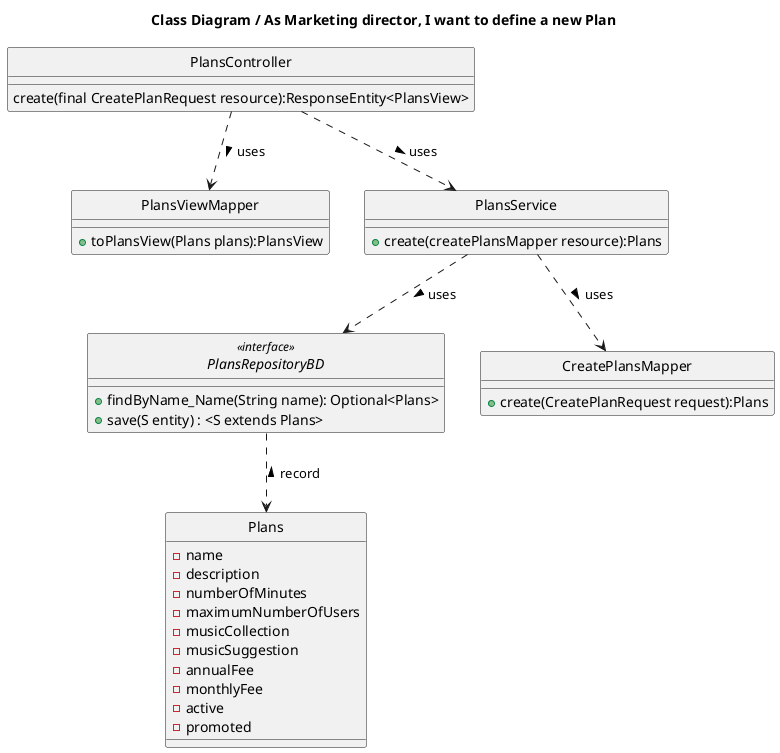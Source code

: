 @startuml
'https://plantuml.com/class-diagram
hide circle
class PlansRepositoryBD <<interface>>

title Class Diagram / As Marketing director, I want to define a new Plan



class Plans{
    -name
    - description
    - numberOfMinutes
    -maximumNumberOfUsers
    -musicCollection
     -musicSuggestion
     -annualFee
     -monthlyFee
     -active
     -promoted
}
class PlansViewMapper{
    +toPlansView(Plans plans):PlansView
}
class PlansController{
    create(final CreatePlanRequest resource):ResponseEntity<PlansView>
    }
class PlansService{
 +create(createPlansMapper resource):Plans

}
class CreatePlansMapper{
    +create(CreatePlanRequest request):Plans
}

interface PlansRepositoryBD
{
+findByName_Name(String name): Optional<Plans>
+save(S entity) : <S extends Plans>
}


PlansController ..> PlansService: uses >
PlansService ..> PlansRepositoryBD: uses >
PlansRepositoryBD ..> Plans: < record
PlansService ..> CreatePlansMapper: uses >
PlansController ..>PlansViewMapper: uses >
@enduml
